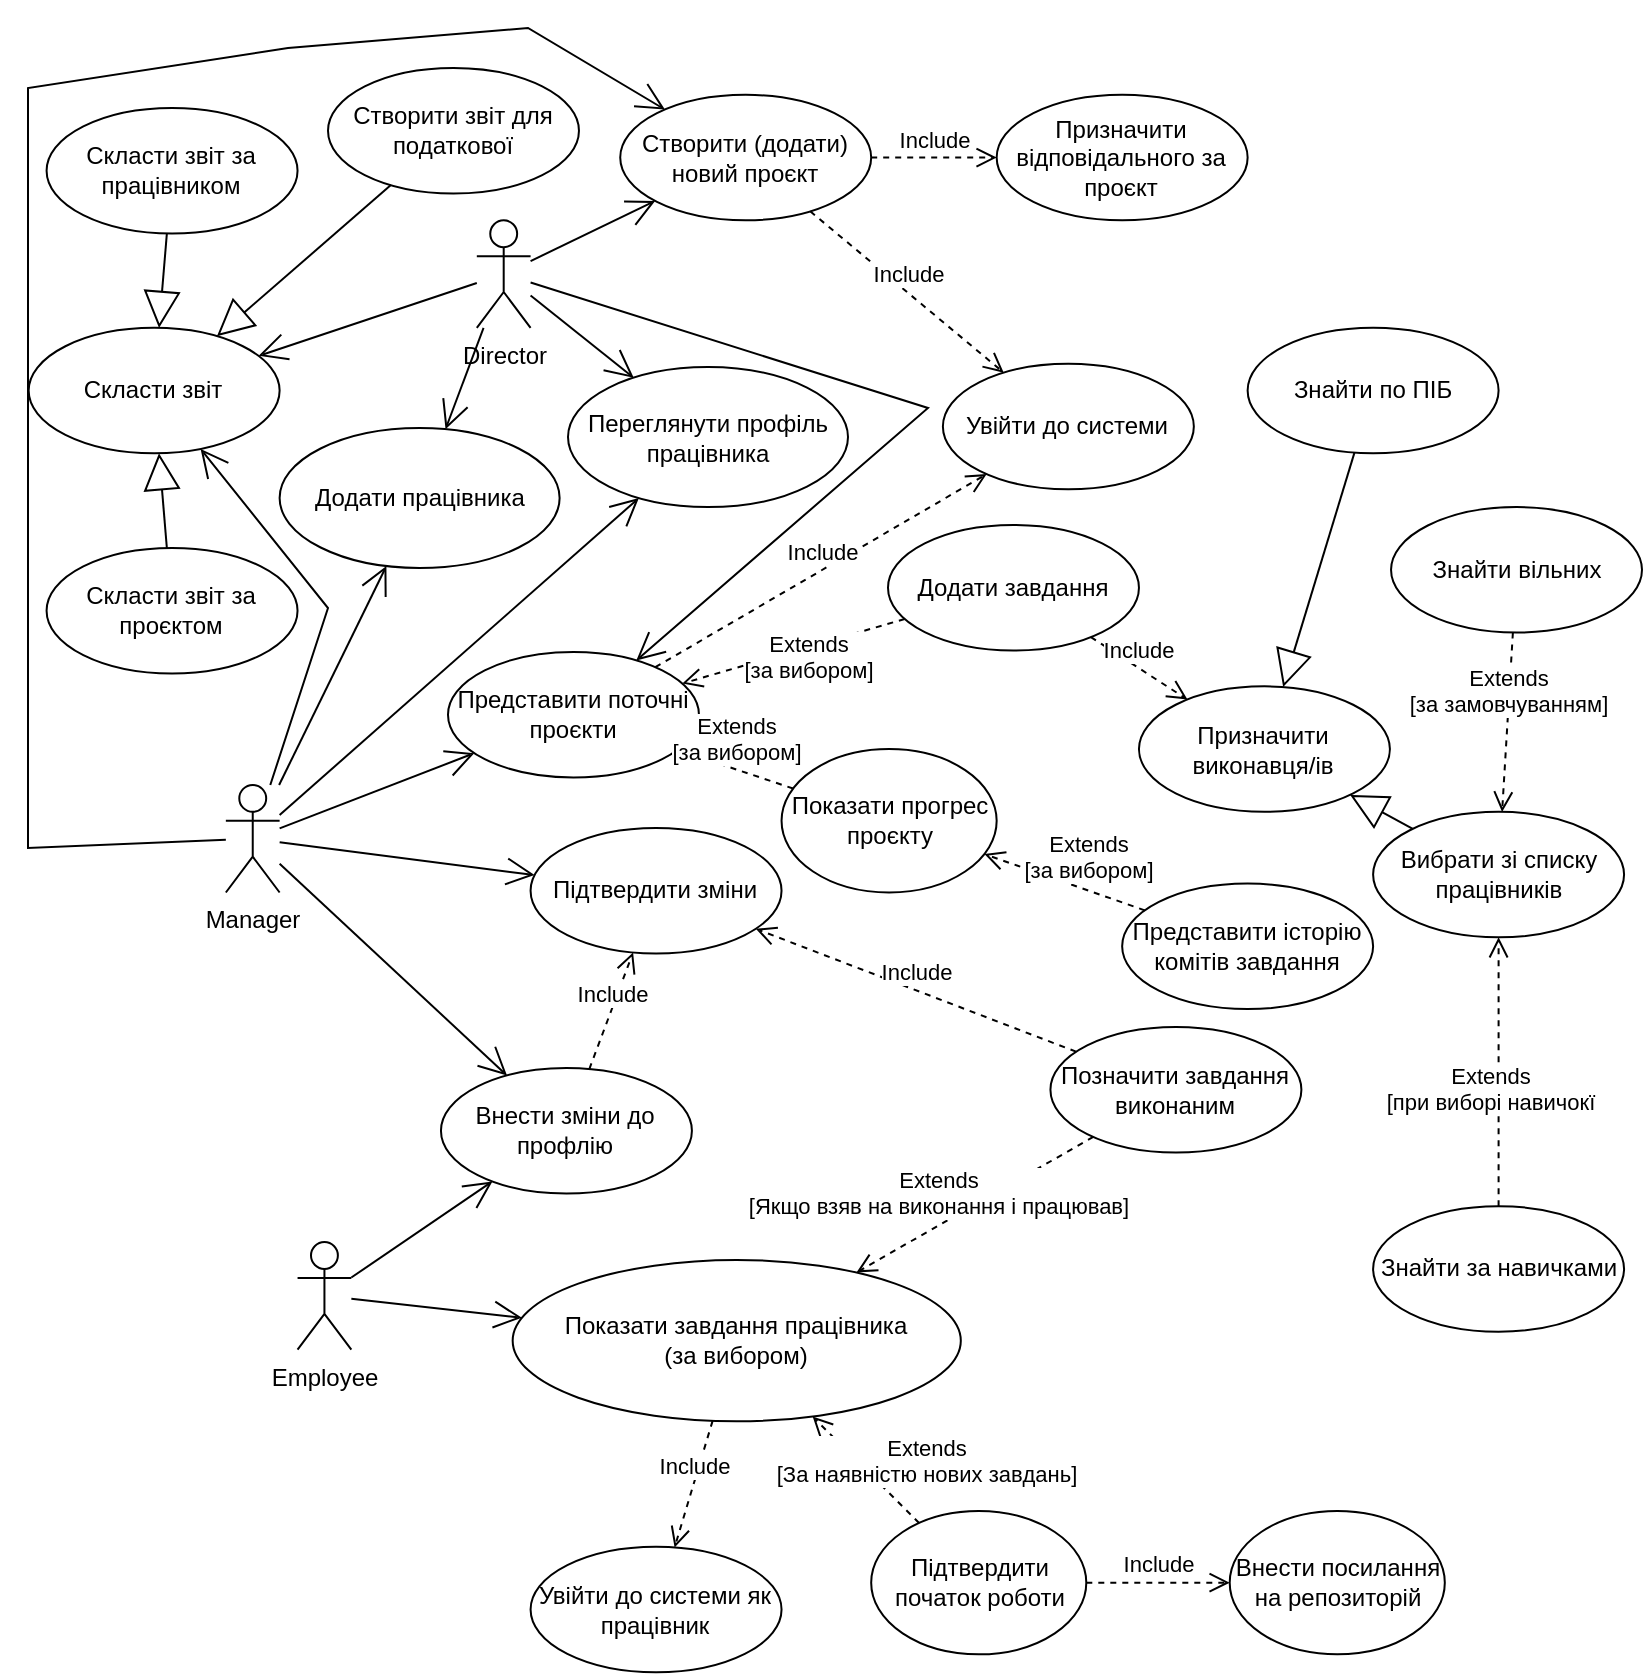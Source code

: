 <mxfile version="23.1.6" type="github">
  <diagram name="Сторінка-1" id="GY0zhfRXF6k9F3iXDni4">
    <mxGraphModel dx="1290" dy="565" grid="1" gridSize="10" guides="1" tooltips="1" connect="1" arrows="1" fold="1" page="1" pageScale="1" pageWidth="827" pageHeight="1169" math="0" shadow="0">
      <root>
        <mxCell id="0" />
        <mxCell id="1" parent="0" />
        <mxCell id="fGFiafbUmP5YM8zGQx3c-1" value="Employee" style="shape=umlActor;verticalLabelPosition=bottom;verticalAlign=top;html=1;outlineConnect=0;" parent="1" vertex="1">
          <mxGeometry x="154.778" y="817.038" width="26.889" height="53.778" as="geometry" />
        </mxCell>
        <mxCell id="fGFiafbUmP5YM8zGQx3c-2" value="Manager" style="shape=umlActor;verticalLabelPosition=bottom;verticalAlign=top;html=1;outlineConnect=0;" parent="1" vertex="1">
          <mxGeometry x="118.926" y="588.482" width="26.889" height="53.778" as="geometry" />
        </mxCell>
        <mxCell id="fGFiafbUmP5YM8zGQx3c-3" value="Director" style="shape=umlActor;verticalLabelPosition=bottom;verticalAlign=top;html=1;outlineConnect=0;" parent="1" vertex="1">
          <mxGeometry x="244.407" y="306.149" width="26.889" height="53.778" as="geometry" />
        </mxCell>
        <mxCell id="fGFiafbUmP5YM8zGQx3c-4" value="Створити (додати) новий проєкт" style="ellipse;whiteSpace=wrap;html=1;" parent="1" vertex="1">
          <mxGeometry x="316.114" y="243.403" width="125.481" height="62.741" as="geometry" />
        </mxCell>
        <mxCell id="fGFiafbUmP5YM8zGQx3c-5" value="Увійти до системи" style="ellipse;whiteSpace=wrap;html=1;" parent="1" vertex="1">
          <mxGeometry x="477.444" y="377.852" width="125.481" height="62.741" as="geometry" />
        </mxCell>
        <mxCell id="fGFiafbUmP5YM8zGQx3c-6" value="Include" style="html=1;verticalAlign=bottom;endArrow=open;dashed=1;endSize=8;curved=0;rounded=0;" parent="1" source="fGFiafbUmP5YM8zGQx3c-4" target="fGFiafbUmP5YM8zGQx3c-5" edge="1">
          <mxGeometry relative="1" as="geometry">
            <mxPoint x="360.926" y="494.371" as="sourcePoint" />
            <mxPoint x="289.222" y="494.371" as="targetPoint" />
          </mxGeometry>
        </mxCell>
        <mxCell id="fGFiafbUmP5YM8zGQx3c-7" value="Додати завдання" style="ellipse;whiteSpace=wrap;html=1;" parent="1" vertex="1">
          <mxGeometry x="449.997" y="458.519" width="125.481" height="62.741" as="geometry" />
        </mxCell>
        <mxCell id="fGFiafbUmP5YM8zGQx3c-8" value="Показати завдання працівника&lt;br&gt;(за вибором)" style="ellipse;whiteSpace=wrap;html=1;" parent="1" vertex="1">
          <mxGeometry x="262.333" y="826.001" width="224.074" height="80.667" as="geometry" />
        </mxCell>
        <mxCell id="fGFiafbUmP5YM8zGQx3c-12" value="Внести зміни до профлію" style="ellipse;whiteSpace=wrap;html=1;" parent="1" vertex="1">
          <mxGeometry x="226.479" y="730.0" width="125.481" height="62.741" as="geometry" />
        </mxCell>
        <mxCell id="fGFiafbUmP5YM8zGQx3c-13" value="Include" style="html=1;verticalAlign=bottom;endArrow=open;dashed=1;endSize=8;curved=0;rounded=0;" parent="1" source="fGFiafbUmP5YM8zGQx3c-15" target="fGFiafbUmP5YM8zGQx3c-5" edge="1">
          <mxGeometry relative="1" as="geometry">
            <mxPoint x="387.815" y="524.845" as="sourcePoint" />
            <mxPoint x="509.711" y="549.942" as="targetPoint" />
          </mxGeometry>
        </mxCell>
        <mxCell id="fGFiafbUmP5YM8zGQx3c-14" value="Підтвердити зміни" style="ellipse;whiteSpace=wrap;html=1;" parent="1" vertex="1">
          <mxGeometry x="271.291" y="610.001" width="125.481" height="62.741" as="geometry" />
        </mxCell>
        <mxCell id="fGFiafbUmP5YM8zGQx3c-15" value="Представити поточні проєкти" style="ellipse;whiteSpace=wrap;html=1;" parent="1" vertex="1">
          <mxGeometry x="229.999" y="521.997" width="125.481" height="62.741" as="geometry" />
        </mxCell>
        <mxCell id="fGFiafbUmP5YM8zGQx3c-18" value="" style="endArrow=open;endFill=1;endSize=12;html=1;rounded=0;" parent="1" source="fGFiafbUmP5YM8zGQx3c-3" target="fGFiafbUmP5YM8zGQx3c-4" edge="1">
          <mxGeometry width="160" relative="1" as="geometry">
            <mxPoint x="343" y="539.186" as="sourcePoint" />
            <mxPoint x="486.407" y="539.186" as="targetPoint" />
          </mxGeometry>
        </mxCell>
        <mxCell id="fGFiafbUmP5YM8zGQx3c-20" value="" style="endArrow=open;endFill=1;endSize=12;html=1;rounded=0;" parent="1" source="fGFiafbUmP5YM8zGQx3c-2" target="fGFiafbUmP5YM8zGQx3c-4" edge="1">
          <mxGeometry width="160" relative="1" as="geometry">
            <mxPoint x="369.889" y="539.186" as="sourcePoint" />
            <mxPoint x="513.296" y="539.186" as="targetPoint" />
            <Array as="points">
              <mxPoint x="20" y="620" />
              <mxPoint x="20" y="240" />
              <mxPoint x="150" y="220" />
              <mxPoint x="270" y="210" />
            </Array>
          </mxGeometry>
        </mxCell>
        <mxCell id="fGFiafbUmP5YM8zGQx3c-22" value="Призначити відповідального за проєкт" style="ellipse;whiteSpace=wrap;html=1;" parent="1" vertex="1">
          <mxGeometry x="504.337" y="243.408" width="125.481" height="62.741" as="geometry" />
        </mxCell>
        <mxCell id="fGFiafbUmP5YM8zGQx3c-24" value="Include" style="html=1;verticalAlign=bottom;endArrow=open;dashed=1;endSize=8;curved=0;rounded=0;" parent="1" source="fGFiafbUmP5YM8zGQx3c-4" target="fGFiafbUmP5YM8zGQx3c-22" edge="1">
          <mxGeometry relative="1" as="geometry">
            <mxPoint x="346.585" y="368.889" as="sourcePoint" />
            <mxPoint x="463.104" y="382.334" as="targetPoint" />
          </mxGeometry>
        </mxCell>
        <mxCell id="fGFiafbUmP5YM8zGQx3c-25" value="Увійти до системи як працівник" style="ellipse;whiteSpace=wrap;html=1;" parent="1" vertex="1">
          <mxGeometry x="271.296" y="969.409" width="125.481" height="62.741" as="geometry" />
        </mxCell>
        <mxCell id="fGFiafbUmP5YM8zGQx3c-27" value="Include" style="html=1;verticalAlign=bottom;endArrow=open;dashed=1;endSize=8;curved=0;rounded=0;" parent="1" source="fGFiafbUmP5YM8zGQx3c-8" target="fGFiafbUmP5YM8zGQx3c-25" edge="1">
          <mxGeometry relative="1" as="geometry">
            <mxPoint x="378.852" y="826.001" as="sourcePoint" />
            <mxPoint x="369.889" y="817.038" as="targetPoint" />
          </mxGeometry>
        </mxCell>
        <mxCell id="fGFiafbUmP5YM8zGQx3c-28" value="" style="endArrow=open;endFill=1;endSize=12;html=1;rounded=0;" parent="1" source="fGFiafbUmP5YM8zGQx3c-2" target="fGFiafbUmP5YM8zGQx3c-14" edge="1">
          <mxGeometry width="160" relative="1" as="geometry">
            <mxPoint x="244.407" y="557.112" as="sourcePoint" />
            <mxPoint x="459.519" y="548.149" as="targetPoint" />
          </mxGeometry>
        </mxCell>
        <mxCell id="fGFiafbUmP5YM8zGQx3c-29" value="" style="endArrow=open;endFill=1;endSize=12;html=1;rounded=0;" parent="1" source="fGFiafbUmP5YM8zGQx3c-2" target="fGFiafbUmP5YM8zGQx3c-12" edge="1">
          <mxGeometry width="160" relative="1" as="geometry">
            <mxPoint x="244.407" y="566.075" as="sourcePoint" />
            <mxPoint x="468.481" y="606.408" as="targetPoint" />
          </mxGeometry>
        </mxCell>
        <mxCell id="fGFiafbUmP5YM8zGQx3c-30" value="" style="endArrow=open;endFill=1;endSize=12;html=1;rounded=0;" parent="1" source="fGFiafbUmP5YM8zGQx3c-1" target="fGFiafbUmP5YM8zGQx3c-8" edge="1">
          <mxGeometry width="160" relative="1" as="geometry">
            <mxPoint x="235.444" y="700.52" as="sourcePoint" />
            <mxPoint x="450.556" y="691.557" as="targetPoint" />
          </mxGeometry>
        </mxCell>
        <mxCell id="fGFiafbUmP5YM8zGQx3c-31" value="Include" style="html=1;verticalAlign=bottom;endArrow=open;dashed=1;endSize=8;curved=0;rounded=0;" parent="1" source="fGFiafbUmP5YM8zGQx3c-12" target="fGFiafbUmP5YM8zGQx3c-14" edge="1">
          <mxGeometry relative="1" as="geometry">
            <mxPoint x="368.096" y="790.15" as="sourcePoint" />
            <mxPoint x="376.163" y="828.69" as="targetPoint" />
          </mxGeometry>
        </mxCell>
        <mxCell id="fGFiafbUmP5YM8zGQx3c-32" value="" style="endArrow=open;endFill=1;endSize=12;html=1;rounded=0;" parent="1" source="fGFiafbUmP5YM8zGQx3c-1" target="fGFiafbUmP5YM8zGQx3c-12" edge="1">
          <mxGeometry width="160" relative="1" as="geometry">
            <mxPoint x="190.63" y="718.446" as="sourcePoint" />
            <mxPoint x="513.296" y="682.594" as="targetPoint" />
          </mxGeometry>
        </mxCell>
        <mxCell id="fGFiafbUmP5YM8zGQx3c-33" value="Призначити виконавця/ів" style="ellipse;whiteSpace=wrap;html=1;" parent="1" vertex="1">
          <mxGeometry x="575.477" y="539.186" width="125.481" height="62.741" as="geometry" />
        </mxCell>
        <mxCell id="fGFiafbUmP5YM8zGQx3c-35" value="Позначити завдання виконаним" style="ellipse;whiteSpace=wrap;html=1;" parent="1" vertex="1">
          <mxGeometry x="531.222" y="709.483" width="125.481" height="62.741" as="geometry" />
        </mxCell>
        <mxCell id="fGFiafbUmP5YM8zGQx3c-36" value="Створити звіт для податкової" style="ellipse;whiteSpace=wrap;html=1;" parent="1" vertex="1">
          <mxGeometry x="170.005" y="230.003" width="125.481" height="62.741" as="geometry" />
        </mxCell>
        <mxCell id="fGFiafbUmP5YM8zGQx3c-37" value="Скласти звіт за проєктом" style="ellipse;whiteSpace=wrap;html=1;" parent="1" vertex="1">
          <mxGeometry x="29.292" y="469.995" width="125.481" height="62.741" as="geometry" />
        </mxCell>
        <mxCell id="fGFiafbUmP5YM8zGQx3c-38" value="Скласти звіт за працівником" style="ellipse;whiteSpace=wrap;html=1;" parent="1" vertex="1">
          <mxGeometry x="29.296" y="249.995" width="125.481" height="62.741" as="geometry" />
        </mxCell>
        <mxCell id="fGFiafbUmP5YM8zGQx3c-39" value="Знайти по ПІБ" style="ellipse;whiteSpace=wrap;html=1;" parent="1" vertex="1">
          <mxGeometry x="629.815" y="359.926" width="125.481" height="62.741" as="geometry" />
        </mxCell>
        <mxCell id="fGFiafbUmP5YM8zGQx3c-40" value="Вибрати зі списку працівників" style="ellipse;whiteSpace=wrap;html=1;" parent="1" vertex="1">
          <mxGeometry x="692.556" y="601.927" width="125.481" height="62.741" as="geometry" />
        </mxCell>
        <mxCell id="fGFiafbUmP5YM8zGQx3c-41" value="Знайти вільних" style="ellipse;whiteSpace=wrap;html=1;" parent="1" vertex="1">
          <mxGeometry x="701.519" y="449.556" width="125.481" height="62.741" as="geometry" />
        </mxCell>
        <mxCell id="fGFiafbUmP5YM8zGQx3c-42" value="Знайти за навичками" style="ellipse;whiteSpace=wrap;html=1;" parent="1" vertex="1">
          <mxGeometry x="692.556" y="799.112" width="125.481" height="62.741" as="geometry" />
        </mxCell>
        <mxCell id="fGFiafbUmP5YM8zGQx3c-46" value="" style="endArrow=block;endSize=16;endFill=0;html=1;rounded=0;" parent="1" source="fGFiafbUmP5YM8zGQx3c-39" target="fGFiafbUmP5YM8zGQx3c-33" edge="1">
          <mxGeometry width="160" relative="1" as="geometry">
            <mxPoint x="549.148" y="480.927" as="sourcePoint" />
            <mxPoint x="450.556" y="467.482" as="targetPoint" />
          </mxGeometry>
        </mxCell>
        <mxCell id="fGFiafbUmP5YM8zGQx3c-47" value="" style="endArrow=block;endSize=16;endFill=0;html=1;rounded=0;" parent="1" source="fGFiafbUmP5YM8zGQx3c-40" target="fGFiafbUmP5YM8zGQx3c-33" edge="1">
          <mxGeometry width="160" relative="1" as="geometry">
            <mxPoint x="549.148" y="489.89" as="sourcePoint" />
            <mxPoint x="459.519" y="539.186" as="targetPoint" />
          </mxGeometry>
        </mxCell>
        <mxCell id="fGFiafbUmP5YM8zGQx3c-50" value="Скласти звіт" style="ellipse;whiteSpace=wrap;html=1;" parent="1" vertex="1">
          <mxGeometry x="20.33" y="359.929" width="125.481" height="62.741" as="geometry" />
        </mxCell>
        <mxCell id="fGFiafbUmP5YM8zGQx3c-51" value="" style="endArrow=open;endFill=1;endSize=12;html=1;rounded=0;" parent="1" source="fGFiafbUmP5YM8zGQx3c-2" target="fGFiafbUmP5YM8zGQx3c-50" edge="1">
          <mxGeometry width="160" relative="1" as="geometry">
            <mxPoint x="2.407" y="548.149" as="sourcePoint" />
            <mxPoint x="74.111" y="494.371" as="targetPoint" />
            <Array as="points">
              <mxPoint x="170" y="500" />
            </Array>
          </mxGeometry>
        </mxCell>
        <mxCell id="fGFiafbUmP5YM8zGQx3c-52" value="" style="endArrow=open;endFill=1;endSize=12;html=1;rounded=0;" parent="1" source="fGFiafbUmP5YM8zGQx3c-3" target="fGFiafbUmP5YM8zGQx3c-50" edge="1">
          <mxGeometry width="160" relative="1" as="geometry">
            <mxPoint x="29.296" y="539.186" as="sourcePoint" />
            <mxPoint x="-6.556" y="499.749" as="targetPoint" />
          </mxGeometry>
        </mxCell>
        <mxCell id="fGFiafbUmP5YM8zGQx3c-54" value="" style="endArrow=block;endSize=16;endFill=0;html=1;rounded=0;" parent="1" source="fGFiafbUmP5YM8zGQx3c-38" target="fGFiafbUmP5YM8zGQx3c-50" edge="1">
          <mxGeometry width="160" relative="1" as="geometry">
            <mxPoint x="-15.519" y="445.075" as="sourcePoint" />
            <mxPoint x="-167.889" y="413.704" as="targetPoint" />
            <Array as="points" />
          </mxGeometry>
        </mxCell>
        <mxCell id="fGFiafbUmP5YM8zGQx3c-55" value="" style="endArrow=block;endSize=16;endFill=0;html=1;rounded=0;" parent="1" source="fGFiafbUmP5YM8zGQx3c-37" target="fGFiafbUmP5YM8zGQx3c-50" edge="1">
          <mxGeometry width="160" relative="1" as="geometry">
            <mxPoint x="-203.741" y="471.964" as="sourcePoint" />
            <mxPoint x="-132.037" y="499.749" as="targetPoint" />
            <Array as="points" />
          </mxGeometry>
        </mxCell>
        <mxCell id="fGFiafbUmP5YM8zGQx3c-56" value="" style="endArrow=block;endSize=16;endFill=0;html=1;rounded=0;" parent="1" source="fGFiafbUmP5YM8zGQx3c-36" target="fGFiafbUmP5YM8zGQx3c-50" edge="1">
          <mxGeometry width="160" relative="1" as="geometry">
            <mxPoint x="-203.741" y="345.586" as="sourcePoint" />
            <mxPoint x="-141" y="355.445" as="targetPoint" />
            <Array as="points" />
          </mxGeometry>
        </mxCell>
        <mxCell id="fGFiafbUmP5YM8zGQx3c-60" value="" style="endArrow=open;endFill=1;endSize=12;html=1;rounded=0;" parent="1" source="fGFiafbUmP5YM8zGQx3c-3" target="fGFiafbUmP5YM8zGQx3c-15" edge="1">
          <mxGeometry width="160" relative="1" as="geometry">
            <mxPoint x="217.519" y="476.445" as="sourcePoint" />
            <mxPoint x="360.926" y="476.445" as="targetPoint" />
            <Array as="points">
              <mxPoint x="470" y="400" />
            </Array>
          </mxGeometry>
        </mxCell>
        <mxCell id="fGFiafbUmP5YM8zGQx3c-61" value="" style="endArrow=open;endFill=1;endSize=12;html=1;rounded=0;" parent="1" source="fGFiafbUmP5YM8zGQx3c-2" target="fGFiafbUmP5YM8zGQx3c-15" edge="1">
          <mxGeometry width="160" relative="1" as="geometry">
            <mxPoint x="217.519" y="476.445" as="sourcePoint" />
            <mxPoint x="360.926" y="476.445" as="targetPoint" />
          </mxGeometry>
        </mxCell>
        <mxCell id="9LNy6Ro9uGC_oG8RHMc--3" value="Показати прогрес проєкту" style="ellipse;whiteSpace=wrap;html=1;" parent="1" vertex="1">
          <mxGeometry x="396.778" y="570.556" width="107.556" height="71.704" as="geometry" />
        </mxCell>
        <mxCell id="g7X_KwdxDwGbsG3vRahL-1" value="Підтвердити початок роботи" style="ellipse;whiteSpace=wrap;html=1;" parent="1" vertex="1">
          <mxGeometry x="441.593" y="951.483" width="107.556" height="71.704" as="geometry" />
        </mxCell>
        <mxCell id="g7X_KwdxDwGbsG3vRahL-2" value="Внести посилання на репозиторій" style="ellipse;whiteSpace=wrap;html=1;" parent="1" vertex="1">
          <mxGeometry x="620.852" y="951.483" width="107.556" height="71.704" as="geometry" />
        </mxCell>
        <mxCell id="g7X_KwdxDwGbsG3vRahL-4" value="Include" style="html=1;verticalAlign=bottom;endArrow=open;dashed=1;endSize=8;curved=0;rounded=0;" parent="1" source="g7X_KwdxDwGbsG3vRahL-1" target="g7X_KwdxDwGbsG3vRahL-2" edge="1">
          <mxGeometry relative="1" as="geometry">
            <mxPoint x="463.104" y="735.475" as="sourcePoint" />
            <mxPoint x="486.407" y="790.15" as="targetPoint" />
          </mxGeometry>
        </mxCell>
        <mxCell id="UtGPI1Xn4XdsSDSB5o3F-1" value="Extends&lt;br&gt;[при виборі навичокї" style="html=1;verticalAlign=bottom;endArrow=open;dashed=1;endSize=8;curved=0;rounded=0;" parent="1" source="fGFiafbUmP5YM8zGQx3c-42" target="fGFiafbUmP5YM8zGQx3c-40" edge="1">
          <mxGeometry x="-0.351" y="4" relative="1" as="geometry">
            <mxPoint x="871.815" y="566.075" as="sourcePoint" />
            <mxPoint x="956.067" y="588.482" as="targetPoint" />
            <mxPoint as="offset" />
          </mxGeometry>
        </mxCell>
        <mxCell id="UtGPI1Xn4XdsSDSB5o3F-2" value="Extends&lt;br style=&quot;border-color: var(--border-color);&quot;&gt;[за замовчуванням]" style="html=1;verticalAlign=bottom;endArrow=open;dashed=1;endSize=8;curved=0;rounded=0;" parent="1" source="fGFiafbUmP5YM8zGQx3c-41" target="fGFiafbUmP5YM8zGQx3c-40" edge="1">
          <mxGeometry relative="1" as="geometry">
            <mxPoint x="829.689" y="521.26" as="sourcePoint" />
            <mxPoint x="782.185" y="463.001" as="targetPoint" />
          </mxGeometry>
        </mxCell>
        <mxCell id="UtGPI1Xn4XdsSDSB5o3F-3" value="Include" style="html=1;verticalAlign=bottom;endArrow=open;dashed=1;endSize=8;curved=0;rounded=0;" parent="1" source="fGFiafbUmP5YM8zGQx3c-7" target="fGFiafbUmP5YM8zGQx3c-33" edge="1">
          <mxGeometry relative="1" as="geometry">
            <mxPoint x="423.667" y="525.742" as="sourcePoint" />
            <mxPoint x="507.919" y="548.149" as="targetPoint" />
          </mxGeometry>
        </mxCell>
        <mxCell id="UtGPI1Xn4XdsSDSB5o3F-4" value="Extends&lt;br style=&quot;border-color: var(--border-color);&quot;&gt;[за вибором]" style="html=1;verticalAlign=bottom;endArrow=open;dashed=1;endSize=8;curved=0;rounded=0;" parent="1" source="fGFiafbUmP5YM8zGQx3c-7" target="fGFiafbUmP5YM8zGQx3c-15" edge="1">
          <mxGeometry x="-0.033" y="20" relative="1" as="geometry">
            <mxPoint x="316.111" y="458.519" as="sourcePoint" />
            <mxPoint x="253.37" y="534.705" as="targetPoint" />
            <mxPoint as="offset" />
          </mxGeometry>
        </mxCell>
        <mxCell id="UtGPI1Xn4XdsSDSB5o3F-5" value="Extends&lt;br&gt;[За наявністю нових завдань]" style="html=1;verticalAlign=bottom;endArrow=open;dashed=1;endSize=8;curved=0;rounded=0;" parent="1" source="g7X_KwdxDwGbsG3vRahL-1" target="fGFiafbUmP5YM8zGQx3c-8" edge="1">
          <mxGeometry x="-0.774" y="-14" relative="1" as="geometry">
            <mxPoint x="674.63" y="826.001" as="sourcePoint" />
            <mxPoint x="629.815" y="780.29" as="targetPoint" />
            <mxPoint as="offset" />
          </mxGeometry>
        </mxCell>
        <mxCell id="UtGPI1Xn4XdsSDSB5o3F-7" value="Представити історію комітів завдання" style="ellipse;whiteSpace=wrap;html=1;" parent="1" vertex="1">
          <mxGeometry x="567.074" y="637.779" width="125.481" height="62.741" as="geometry" />
        </mxCell>
        <mxCell id="UtGPI1Xn4XdsSDSB5o3F-8" value="Extends&lt;br&gt;[за вибором]" style="html=1;verticalAlign=bottom;endArrow=open;dashed=1;endSize=8;curved=0;rounded=0;" parent="1" source="9LNy6Ro9uGC_oG8RHMc--3" target="fGFiafbUmP5YM8zGQx3c-15" edge="1">
          <mxGeometry relative="1" as="geometry">
            <mxPoint x="396.778" y="488.993" as="sourcePoint" />
            <mxPoint x="316.111" y="485.408" as="targetPoint" />
          </mxGeometry>
        </mxCell>
        <mxCell id="UtGPI1Xn4XdsSDSB5o3F-9" value="Extends&lt;br style=&quot;border-color: var(--border-color);&quot;&gt;[за вибором]" style="html=1;verticalAlign=bottom;endArrow=open;dashed=1;endSize=8;curved=0;rounded=0;" parent="1" source="UtGPI1Xn4XdsSDSB5o3F-7" target="9LNy6Ro9uGC_oG8RHMc--3" edge="1">
          <mxGeometry x="-0.283" y="-1" relative="1" as="geometry">
            <mxPoint x="525.844" y="628.816" as="sourcePoint" />
            <mxPoint x="477.444" y="583.105" as="targetPoint" />
            <mxPoint as="offset" />
          </mxGeometry>
        </mxCell>
        <mxCell id="UtGPI1Xn4XdsSDSB5o3F-10" value="Extends&lt;br&gt;[Якщо взяв на виконання і працював]" style="html=1;verticalAlign=bottom;endArrow=open;dashed=1;endSize=8;curved=0;rounded=0;" parent="1" source="fGFiafbUmP5YM8zGQx3c-35" target="fGFiafbUmP5YM8zGQx3c-8" edge="1">
          <mxGeometry x="0.299" y="-1" relative="1" as="geometry">
            <mxPoint x="448.763" y="817.038" as="sourcePoint" />
            <mxPoint x="396.778" y="846.616" as="targetPoint" />
            <mxPoint as="offset" />
          </mxGeometry>
        </mxCell>
        <mxCell id="UtGPI1Xn4XdsSDSB5o3F-11" value="Include" style="html=1;verticalAlign=bottom;endArrow=open;dashed=1;endSize=8;curved=0;rounded=0;" parent="1" source="fGFiafbUmP5YM8zGQx3c-35" target="fGFiafbUmP5YM8zGQx3c-14" edge="1">
          <mxGeometry relative="1" as="geometry">
            <mxPoint x="423.667" y="637.779" as="sourcePoint" />
            <mxPoint x="259.644" y="609.994" as="targetPoint" />
          </mxGeometry>
        </mxCell>
        <mxCell id="zr9OO0PczL4HTXxNMRe7-1" value="Переглянути профіль працівника" style="ellipse;whiteSpace=wrap;html=1;" vertex="1" parent="1">
          <mxGeometry x="290" y="379.56" width="140" height="70" as="geometry" />
        </mxCell>
        <mxCell id="zr9OO0PczL4HTXxNMRe7-2" value="" style="endArrow=open;endFill=1;endSize=12;html=1;rounded=0;" edge="1" parent="1" source="fGFiafbUmP5YM8zGQx3c-2" target="zr9OO0PczL4HTXxNMRe7-1">
          <mxGeometry width="160" relative="1" as="geometry">
            <mxPoint x="156" y="620" as="sourcePoint" />
            <mxPoint x="253" y="583" as="targetPoint" />
          </mxGeometry>
        </mxCell>
        <mxCell id="zr9OO0PczL4HTXxNMRe7-3" value="" style="endArrow=open;endFill=1;endSize=12;html=1;rounded=0;" edge="1" parent="1" source="fGFiafbUmP5YM8zGQx3c-3" target="zr9OO0PczL4HTXxNMRe7-1">
          <mxGeometry width="160" relative="1" as="geometry">
            <mxPoint x="156" y="610" as="sourcePoint" />
            <mxPoint x="241" y="509" as="targetPoint" />
          </mxGeometry>
        </mxCell>
        <mxCell id="zr9OO0PczL4HTXxNMRe7-4" value="Додати працівника" style="ellipse;whiteSpace=wrap;html=1;" vertex="1" parent="1">
          <mxGeometry x="145.81" y="410" width="140" height="70" as="geometry" />
        </mxCell>
        <mxCell id="zr9OO0PczL4HTXxNMRe7-5" value="" style="endArrow=open;endFill=1;endSize=12;html=1;rounded=0;" edge="1" parent="1" source="fGFiafbUmP5YM8zGQx3c-3" target="zr9OO0PczL4HTXxNMRe7-4">
          <mxGeometry width="160" relative="1" as="geometry">
            <mxPoint x="260" y="490" as="sourcePoint" />
            <mxPoint x="420" y="490" as="targetPoint" />
          </mxGeometry>
        </mxCell>
        <mxCell id="zr9OO0PczL4HTXxNMRe7-6" value="" style="endArrow=open;endFill=1;endSize=12;html=1;rounded=0;" edge="1" parent="1" source="fGFiafbUmP5YM8zGQx3c-2" target="zr9OO0PczL4HTXxNMRe7-4">
          <mxGeometry width="160" relative="1" as="geometry">
            <mxPoint x="110" y="610" as="sourcePoint" />
            <mxPoint x="140" y="670" as="targetPoint" />
          </mxGeometry>
        </mxCell>
      </root>
    </mxGraphModel>
  </diagram>
</mxfile>
